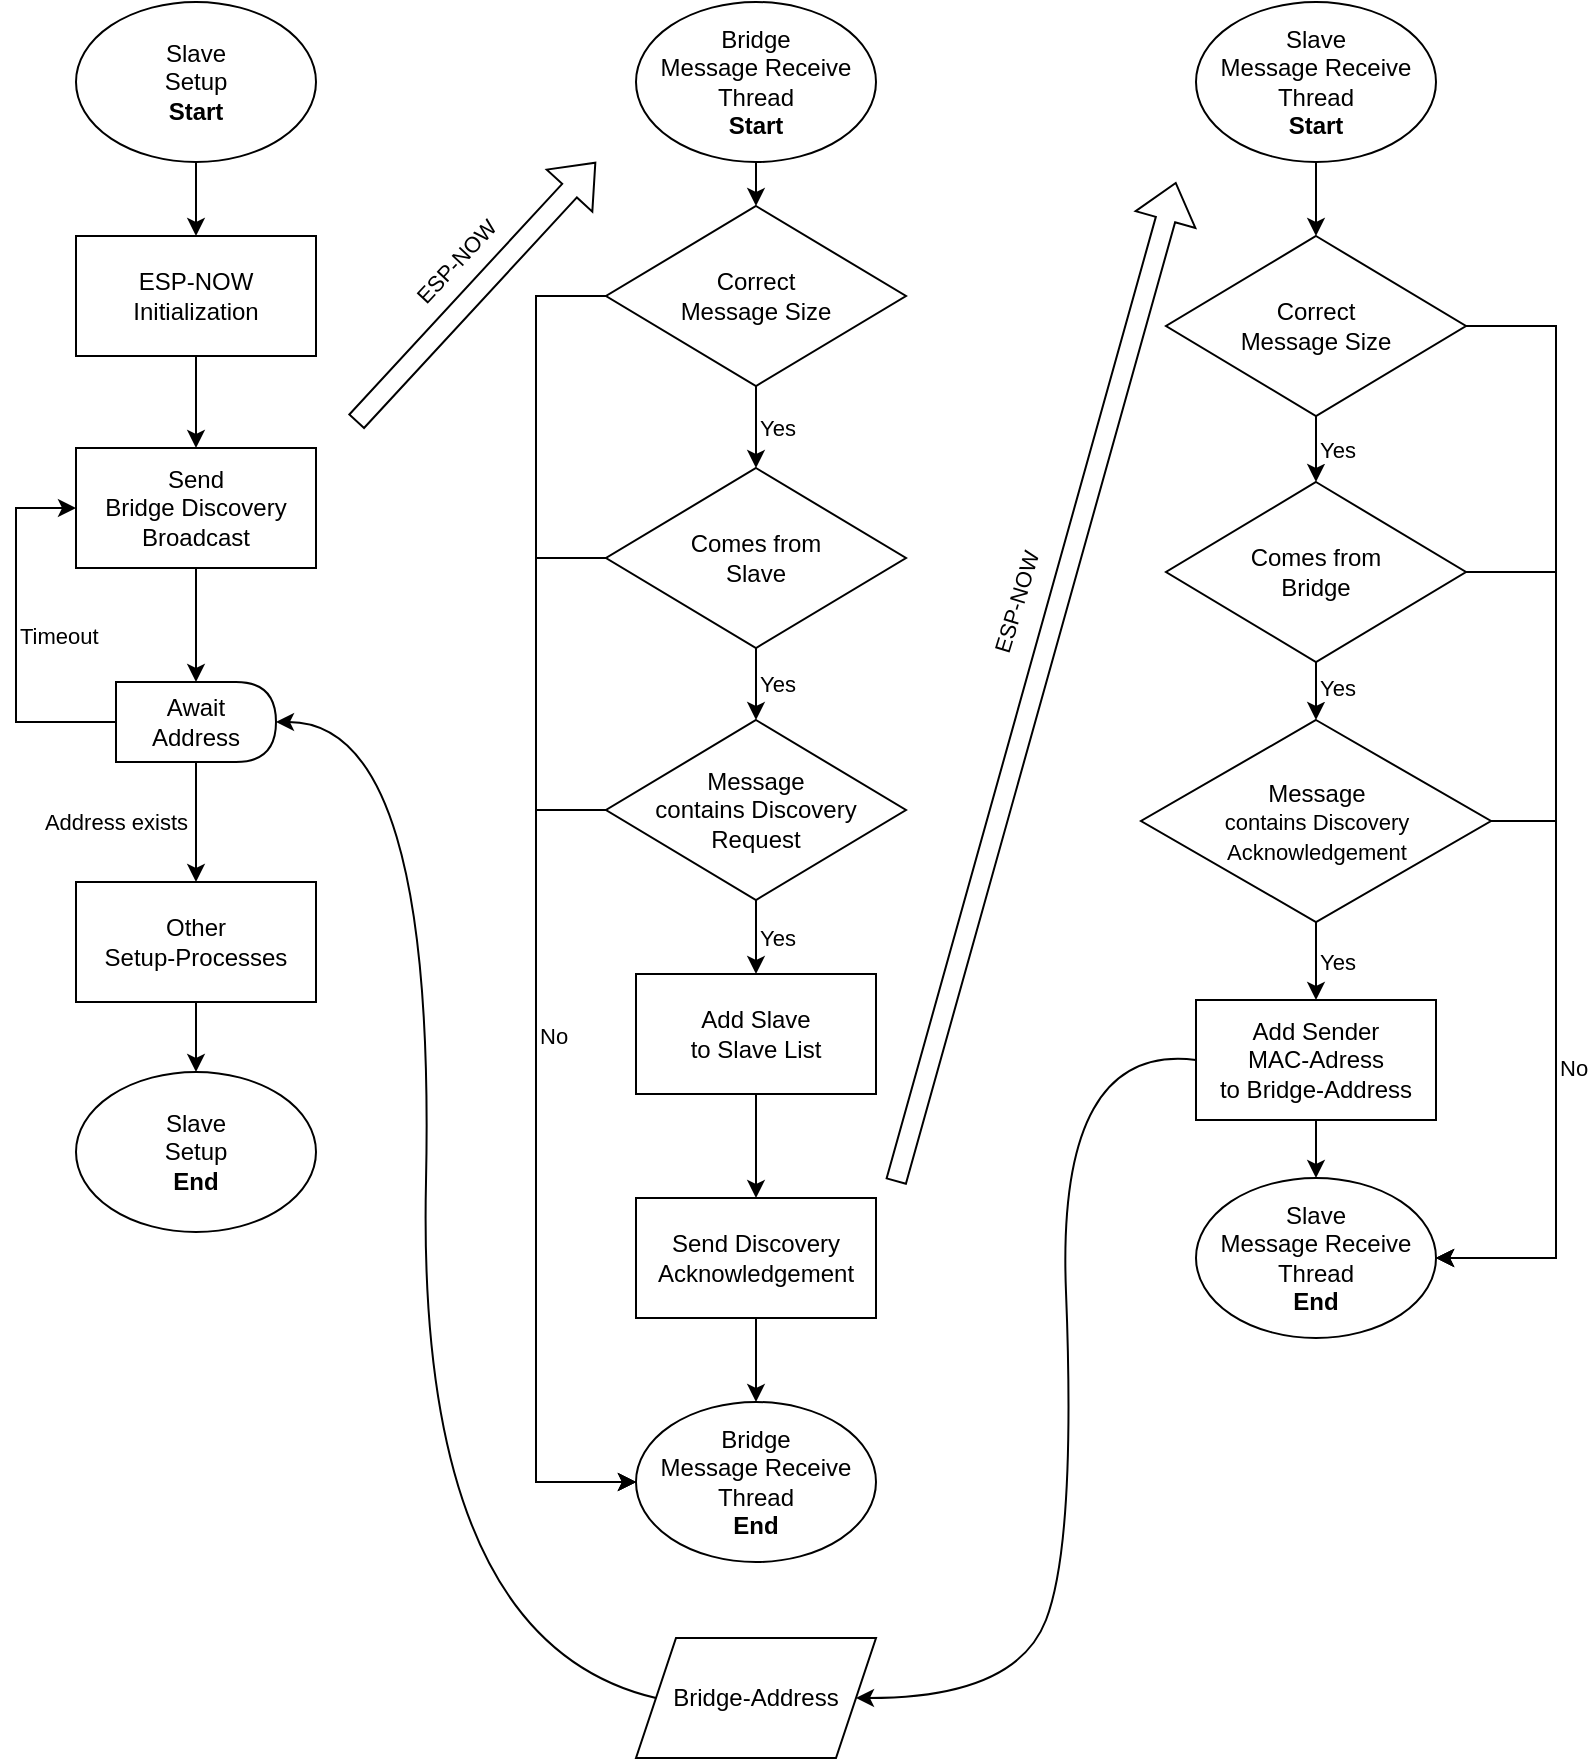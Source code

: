 <mxfile version="26.0.16">
  <diagram name="Page-1" id="QqEOlD9sZQYdNdjxo5Bj">
    <mxGraphModel dx="1176" dy="727" grid="1" gridSize="10" guides="1" tooltips="1" connect="1" arrows="1" fold="1" page="1" pageScale="1" pageWidth="1100" pageHeight="1700" math="0" shadow="0">
      <root>
        <mxCell id="0" />
        <mxCell id="1" parent="0" />
        <mxCell id="68qyPcaZbatwnOJ6E5eS-4" value="" style="edgeStyle=orthogonalEdgeStyle;rounded=0;orthogonalLoop=1;jettySize=auto;html=1;" edge="1" parent="1" source="68qyPcaZbatwnOJ6E5eS-1" target="68qyPcaZbatwnOJ6E5eS-3">
          <mxGeometry relative="1" as="geometry" />
        </mxCell>
        <mxCell id="68qyPcaZbatwnOJ6E5eS-1" value="&lt;div&gt;Slave&lt;/div&gt;&lt;div&gt;Setup&lt;/div&gt;&lt;b&gt;Start&lt;/b&gt;" style="ellipse;whiteSpace=wrap;html=1;" vertex="1" parent="1">
          <mxGeometry x="140" y="160" width="120" height="80" as="geometry" />
        </mxCell>
        <mxCell id="68qyPcaZbatwnOJ6E5eS-50" style="edgeStyle=orthogonalEdgeStyle;rounded=0;orthogonalLoop=1;jettySize=auto;html=1;exitX=0.5;exitY=1;exitDx=0;exitDy=0;entryX=0.5;entryY=0;entryDx=0;entryDy=0;" edge="1" parent="1" source="68qyPcaZbatwnOJ6E5eS-2" target="68qyPcaZbatwnOJ6E5eS-49">
          <mxGeometry relative="1" as="geometry" />
        </mxCell>
        <mxCell id="68qyPcaZbatwnOJ6E5eS-2" value="&lt;div&gt;Bridge&lt;/div&gt;&lt;div&gt;Message Receive&lt;/div&gt;&lt;div&gt;Thread&lt;/div&gt;&lt;div&gt;&lt;b&gt;Start&lt;/b&gt;&lt;/div&gt;" style="ellipse;whiteSpace=wrap;html=1;" vertex="1" parent="1">
          <mxGeometry x="420" y="160" width="120" height="80" as="geometry" />
        </mxCell>
        <mxCell id="68qyPcaZbatwnOJ6E5eS-6" value="" style="edgeStyle=orthogonalEdgeStyle;rounded=0;orthogonalLoop=1;jettySize=auto;html=1;" edge="1" parent="1" source="68qyPcaZbatwnOJ6E5eS-3" target="68qyPcaZbatwnOJ6E5eS-5">
          <mxGeometry relative="1" as="geometry" />
        </mxCell>
        <mxCell id="68qyPcaZbatwnOJ6E5eS-3" value="&lt;div&gt;ESP-NOW&lt;/div&gt;&lt;div&gt;Initialization&lt;/div&gt;" style="whiteSpace=wrap;html=1;" vertex="1" parent="1">
          <mxGeometry x="140" y="277" width="120" height="60" as="geometry" />
        </mxCell>
        <mxCell id="68qyPcaZbatwnOJ6E5eS-9" style="edgeStyle=orthogonalEdgeStyle;rounded=0;orthogonalLoop=1;jettySize=auto;html=1;exitX=0.5;exitY=1;exitDx=0;exitDy=0;entryX=0.5;entryY=0;entryDx=0;entryDy=0;" edge="1" parent="1" source="68qyPcaZbatwnOJ6E5eS-5" target="68qyPcaZbatwnOJ6E5eS-8">
          <mxGeometry relative="1" as="geometry" />
        </mxCell>
        <mxCell id="68qyPcaZbatwnOJ6E5eS-5" value="&lt;div&gt;Send&lt;/div&gt;&lt;div&gt;Bridge Discovery&lt;/div&gt;&lt;div&gt;Broadcast&lt;/div&gt;" style="whiteSpace=wrap;html=1;" vertex="1" parent="1">
          <mxGeometry x="140" y="383" width="120" height="60" as="geometry" />
        </mxCell>
        <mxCell id="68qyPcaZbatwnOJ6E5eS-7" value="" style="shape=flexArrow;endArrow=classic;html=1;rounded=0;" edge="1" parent="1">
          <mxGeometry width="50" height="50" relative="1" as="geometry">
            <mxPoint x="280" y="370" as="sourcePoint" />
            <mxPoint x="400" y="240" as="targetPoint" />
          </mxGeometry>
        </mxCell>
        <mxCell id="68qyPcaZbatwnOJ6E5eS-70" value="ESP-NOW" style="edgeLabel;html=1;align=center;verticalAlign=middle;resizable=0;points=[];rotation=-47;" vertex="1" connectable="0" parent="68qyPcaZbatwnOJ6E5eS-7">
          <mxGeometry x="0.301" y="2" relative="1" as="geometry">
            <mxPoint x="-27" y="6" as="offset" />
          </mxGeometry>
        </mxCell>
        <mxCell id="68qyPcaZbatwnOJ6E5eS-10" style="edgeStyle=orthogonalEdgeStyle;rounded=0;orthogonalLoop=1;jettySize=auto;html=1;exitX=0;exitY=0.5;exitDx=0;exitDy=0;entryX=0;entryY=0.5;entryDx=0;entryDy=0;" edge="1" parent="1" source="68qyPcaZbatwnOJ6E5eS-8" target="68qyPcaZbatwnOJ6E5eS-5">
          <mxGeometry relative="1" as="geometry">
            <Array as="points">
              <mxPoint x="110" y="520" />
              <mxPoint x="110" y="413" />
            </Array>
          </mxGeometry>
        </mxCell>
        <mxCell id="68qyPcaZbatwnOJ6E5eS-11" value="Timeout" style="edgeLabel;html=1;align=left;verticalAlign=middle;resizable=0;points=[];labelPosition=right;verticalLabelPosition=middle;" vertex="1" connectable="0" parent="68qyPcaZbatwnOJ6E5eS-10">
          <mxGeometry relative="1" as="geometry">
            <mxPoint as="offset" />
          </mxGeometry>
        </mxCell>
        <mxCell id="68qyPcaZbatwnOJ6E5eS-36" style="edgeStyle=orthogonalEdgeStyle;rounded=0;orthogonalLoop=1;jettySize=auto;html=1;exitX=0.5;exitY=1;exitDx=0;exitDy=0;entryX=0.5;entryY=0;entryDx=0;entryDy=0;" edge="1" parent="1" source="68qyPcaZbatwnOJ6E5eS-8" target="68qyPcaZbatwnOJ6E5eS-35">
          <mxGeometry relative="1" as="geometry" />
        </mxCell>
        <mxCell id="68qyPcaZbatwnOJ6E5eS-60" value="Address exists" style="edgeLabel;html=1;align=right;verticalAlign=middle;resizable=0;points=[];labelPosition=left;verticalLabelPosition=middle;" vertex="1" connectable="0" parent="68qyPcaZbatwnOJ6E5eS-36">
          <mxGeometry relative="1" as="geometry">
            <mxPoint x="-4" as="offset" />
          </mxGeometry>
        </mxCell>
        <mxCell id="68qyPcaZbatwnOJ6E5eS-8" value="&lt;div&gt;Await&lt;/div&gt;&lt;div&gt;Address&lt;/div&gt;" style="shape=delay;whiteSpace=wrap;html=1;" vertex="1" parent="1">
          <mxGeometry x="160" y="500" width="80" height="40" as="geometry" />
        </mxCell>
        <mxCell id="68qyPcaZbatwnOJ6E5eS-19" value="" style="edgeStyle=orthogonalEdgeStyle;rounded=0;orthogonalLoop=1;jettySize=auto;html=1;" edge="1" parent="1" source="68qyPcaZbatwnOJ6E5eS-16" target="68qyPcaZbatwnOJ6E5eS-18">
          <mxGeometry relative="1" as="geometry" />
        </mxCell>
        <mxCell id="68qyPcaZbatwnOJ6E5eS-16" value="&lt;div&gt;Add Slave&lt;/div&gt;&lt;div&gt;to Slave List&lt;/div&gt;" style="whiteSpace=wrap;html=1;" vertex="1" parent="1">
          <mxGeometry x="420" y="646" width="120" height="60" as="geometry" />
        </mxCell>
        <mxCell id="68qyPcaZbatwnOJ6E5eS-21" style="edgeStyle=orthogonalEdgeStyle;rounded=0;orthogonalLoop=1;jettySize=auto;html=1;exitX=0.5;exitY=1;exitDx=0;exitDy=0;" edge="1" parent="1" source="68qyPcaZbatwnOJ6E5eS-18" target="68qyPcaZbatwnOJ6E5eS-20">
          <mxGeometry relative="1" as="geometry" />
        </mxCell>
        <mxCell id="68qyPcaZbatwnOJ6E5eS-18" value="&lt;div&gt;Send Discovery Acknowledgement&lt;/div&gt;" style="whiteSpace=wrap;html=1;" vertex="1" parent="1">
          <mxGeometry x="420" y="758" width="120" height="60" as="geometry" />
        </mxCell>
        <mxCell id="68qyPcaZbatwnOJ6E5eS-20" value="&lt;div&gt;Bridge&lt;/div&gt;&lt;div&gt;Message Receive&lt;/div&gt;&lt;div&gt;Thread&lt;/div&gt;&lt;div&gt;&lt;b&gt;End&lt;/b&gt;&lt;/div&gt;" style="ellipse;whiteSpace=wrap;html=1;" vertex="1" parent="1">
          <mxGeometry x="420" y="860" width="120" height="80" as="geometry" />
        </mxCell>
        <mxCell id="68qyPcaZbatwnOJ6E5eS-29" style="edgeStyle=orthogonalEdgeStyle;rounded=0;orthogonalLoop=1;jettySize=auto;html=1;exitX=0.5;exitY=1;exitDx=0;exitDy=0;entryX=0.5;entryY=0;entryDx=0;entryDy=0;" edge="1" parent="1" source="68qyPcaZbatwnOJ6E5eS-25" target="68qyPcaZbatwnOJ6E5eS-16">
          <mxGeometry relative="1" as="geometry" />
        </mxCell>
        <mxCell id="68qyPcaZbatwnOJ6E5eS-30" value="Yes" style="edgeLabel;html=1;align=left;verticalAlign=middle;resizable=0;points=[];labelPosition=right;verticalLabelPosition=middle;" vertex="1" connectable="0" parent="68qyPcaZbatwnOJ6E5eS-29">
          <mxGeometry relative="1" as="geometry">
            <mxPoint as="offset" />
          </mxGeometry>
        </mxCell>
        <mxCell id="68qyPcaZbatwnOJ6E5eS-33" style="edgeStyle=orthogonalEdgeStyle;rounded=0;orthogonalLoop=1;jettySize=auto;html=1;exitX=0;exitY=0.5;exitDx=0;exitDy=0;entryX=0;entryY=0.5;entryDx=0;entryDy=0;" edge="1" parent="1" source="68qyPcaZbatwnOJ6E5eS-25" target="68qyPcaZbatwnOJ6E5eS-20">
          <mxGeometry relative="1" as="geometry">
            <Array as="points">
              <mxPoint x="370" y="564" />
              <mxPoint x="370" y="900" />
            </Array>
          </mxGeometry>
        </mxCell>
        <mxCell id="68qyPcaZbatwnOJ6E5eS-25" value="&lt;div&gt;Message&lt;/div&gt;&lt;div&gt;contains Discovery&lt;/div&gt;&lt;div&gt;Request&lt;/div&gt;" style="rhombus;whiteSpace=wrap;html=1;" vertex="1" parent="1">
          <mxGeometry x="405" y="519" width="150" height="90" as="geometry" />
        </mxCell>
        <mxCell id="68qyPcaZbatwnOJ6E5eS-28" style="edgeStyle=orthogonalEdgeStyle;rounded=0;orthogonalLoop=1;jettySize=auto;html=1;exitX=0.5;exitY=1;exitDx=0;exitDy=0;entryX=0.5;entryY=0;entryDx=0;entryDy=0;" edge="1" parent="1" source="68qyPcaZbatwnOJ6E5eS-26" target="68qyPcaZbatwnOJ6E5eS-25">
          <mxGeometry relative="1" as="geometry" />
        </mxCell>
        <mxCell id="68qyPcaZbatwnOJ6E5eS-31" value="Yes" style="edgeLabel;html=1;align=left;verticalAlign=middle;resizable=0;points=[];labelPosition=right;verticalLabelPosition=middle;" vertex="1" connectable="0" parent="68qyPcaZbatwnOJ6E5eS-28">
          <mxGeometry relative="1" as="geometry">
            <mxPoint as="offset" />
          </mxGeometry>
        </mxCell>
        <mxCell id="68qyPcaZbatwnOJ6E5eS-32" style="edgeStyle=orthogonalEdgeStyle;rounded=0;orthogonalLoop=1;jettySize=auto;html=1;exitX=0;exitY=0.5;exitDx=0;exitDy=0;entryX=0;entryY=0.5;entryDx=0;entryDy=0;" edge="1" parent="1" source="68qyPcaZbatwnOJ6E5eS-26" target="68qyPcaZbatwnOJ6E5eS-20">
          <mxGeometry relative="1" as="geometry">
            <Array as="points">
              <mxPoint x="370" y="438" />
              <mxPoint x="370" y="900" />
            </Array>
          </mxGeometry>
        </mxCell>
        <mxCell id="68qyPcaZbatwnOJ6E5eS-34" value="No" style="edgeLabel;html=1;align=left;verticalAlign=middle;resizable=0;points=[];labelPosition=right;verticalLabelPosition=middle;" vertex="1" connectable="0" parent="68qyPcaZbatwnOJ6E5eS-32">
          <mxGeometry relative="1" as="geometry">
            <mxPoint as="offset" />
          </mxGeometry>
        </mxCell>
        <mxCell id="68qyPcaZbatwnOJ6E5eS-26" value="&lt;div&gt;Comes from&lt;/div&gt;&lt;div&gt;Slave&lt;/div&gt;" style="rhombus;whiteSpace=wrap;html=1;" vertex="1" parent="1">
          <mxGeometry x="405" y="393" width="150" height="90" as="geometry" />
        </mxCell>
        <mxCell id="68qyPcaZbatwnOJ6E5eS-38" style="edgeStyle=orthogonalEdgeStyle;rounded=0;orthogonalLoop=1;jettySize=auto;html=1;exitX=0.5;exitY=1;exitDx=0;exitDy=0;" edge="1" parent="1" source="68qyPcaZbatwnOJ6E5eS-35" target="68qyPcaZbatwnOJ6E5eS-37">
          <mxGeometry relative="1" as="geometry" />
        </mxCell>
        <mxCell id="68qyPcaZbatwnOJ6E5eS-35" value="&lt;div&gt;Other&lt;/div&gt;&lt;div&gt;Setup-Processes&lt;/div&gt;" style="whiteSpace=wrap;html=1;" vertex="1" parent="1">
          <mxGeometry x="140" y="600" width="120" height="60" as="geometry" />
        </mxCell>
        <mxCell id="68qyPcaZbatwnOJ6E5eS-37" value="&lt;div&gt;Slave&lt;/div&gt;&lt;div&gt;Setup&lt;/div&gt;&lt;b&gt;End&lt;/b&gt;" style="ellipse;whiteSpace=wrap;html=1;" vertex="1" parent="1">
          <mxGeometry x="140" y="695" width="120" height="80" as="geometry" />
        </mxCell>
        <mxCell id="68qyPcaZbatwnOJ6E5eS-46" style="edgeStyle=orthogonalEdgeStyle;rounded=0;orthogonalLoop=1;jettySize=auto;html=1;exitX=0.5;exitY=1;exitDx=0;exitDy=0;entryX=0.5;entryY=0;entryDx=0;entryDy=0;" edge="1" parent="1" source="68qyPcaZbatwnOJ6E5eS-39" target="68qyPcaZbatwnOJ6E5eS-45">
          <mxGeometry relative="1" as="geometry" />
        </mxCell>
        <mxCell id="68qyPcaZbatwnOJ6E5eS-39" value="&lt;div&gt;Slave&lt;/div&gt;&lt;div&gt;Message Receive&lt;/div&gt;&lt;div&gt;Thread&lt;/div&gt;&lt;div&gt;&lt;b&gt;Start&lt;/b&gt;&lt;/div&gt;" style="ellipse;whiteSpace=wrap;html=1;" vertex="1" parent="1">
          <mxGeometry x="700" y="160" width="120" height="80" as="geometry" />
        </mxCell>
        <mxCell id="68qyPcaZbatwnOJ6E5eS-40" value="" style="shape=flexArrow;endArrow=classic;html=1;rounded=0;" edge="1" parent="1">
          <mxGeometry width="50" height="50" relative="1" as="geometry">
            <mxPoint x="550" y="750" as="sourcePoint" />
            <mxPoint x="690" y="250" as="targetPoint" />
          </mxGeometry>
        </mxCell>
        <mxCell id="68qyPcaZbatwnOJ6E5eS-72" value="ESP-NOW" style="edgeLabel;html=1;align=center;verticalAlign=middle;resizable=0;points=[];rotation=-73;" vertex="1" connectable="0" parent="68qyPcaZbatwnOJ6E5eS-40">
          <mxGeometry x="0.143" y="1" relative="1" as="geometry">
            <mxPoint x="-19" y="-4" as="offset" />
          </mxGeometry>
        </mxCell>
        <mxCell id="68qyPcaZbatwnOJ6E5eS-48" value="" style="edgeStyle=orthogonalEdgeStyle;rounded=0;orthogonalLoop=1;jettySize=auto;html=1;" edge="1" parent="1" source="68qyPcaZbatwnOJ6E5eS-45" target="68qyPcaZbatwnOJ6E5eS-47">
          <mxGeometry relative="1" as="geometry" />
        </mxCell>
        <mxCell id="68qyPcaZbatwnOJ6E5eS-74" value="Yes" style="edgeLabel;html=1;align=left;verticalAlign=middle;resizable=0;points=[];labelPosition=right;verticalLabelPosition=middle;" vertex="1" connectable="0" parent="68qyPcaZbatwnOJ6E5eS-48">
          <mxGeometry relative="1" as="geometry">
            <mxPoint as="offset" />
          </mxGeometry>
        </mxCell>
        <mxCell id="68qyPcaZbatwnOJ6E5eS-65" style="edgeStyle=orthogonalEdgeStyle;rounded=0;orthogonalLoop=1;jettySize=auto;html=1;exitX=1;exitY=0.5;exitDx=0;exitDy=0;entryX=1;entryY=0.5;entryDx=0;entryDy=0;" edge="1" parent="1" source="68qyPcaZbatwnOJ6E5eS-45" target="68qyPcaZbatwnOJ6E5eS-57">
          <mxGeometry relative="1" as="geometry">
            <Array as="points">
              <mxPoint x="880" y="322" />
              <mxPoint x="880" y="788" />
            </Array>
          </mxGeometry>
        </mxCell>
        <mxCell id="68qyPcaZbatwnOJ6E5eS-45" value="&lt;div&gt;Correct&lt;/div&gt;&lt;div&gt;Message Size&lt;/div&gt;" style="rhombus;whiteSpace=wrap;html=1;" vertex="1" parent="1">
          <mxGeometry x="685" y="277" width="150" height="90" as="geometry" />
        </mxCell>
        <mxCell id="68qyPcaZbatwnOJ6E5eS-55" style="edgeStyle=orthogonalEdgeStyle;rounded=0;orthogonalLoop=1;jettySize=auto;html=1;exitX=0.5;exitY=1;exitDx=0;exitDy=0;" edge="1" parent="1" source="68qyPcaZbatwnOJ6E5eS-47" target="68qyPcaZbatwnOJ6E5eS-53">
          <mxGeometry relative="1" as="geometry" />
        </mxCell>
        <mxCell id="68qyPcaZbatwnOJ6E5eS-75" value="Yes" style="edgeLabel;html=1;align=left;verticalAlign=middle;resizable=0;points=[];labelPosition=right;verticalLabelPosition=middle;" vertex="1" connectable="0" parent="68qyPcaZbatwnOJ6E5eS-55">
          <mxGeometry relative="1" as="geometry">
            <mxPoint y="-2" as="offset" />
          </mxGeometry>
        </mxCell>
        <mxCell id="68qyPcaZbatwnOJ6E5eS-66" style="edgeStyle=orthogonalEdgeStyle;rounded=0;orthogonalLoop=1;jettySize=auto;html=1;exitX=1;exitY=0.5;exitDx=0;exitDy=0;entryX=1;entryY=0.5;entryDx=0;entryDy=0;" edge="1" parent="1" source="68qyPcaZbatwnOJ6E5eS-47" target="68qyPcaZbatwnOJ6E5eS-57">
          <mxGeometry relative="1" as="geometry">
            <Array as="points">
              <mxPoint x="880" y="445" />
              <mxPoint x="880" y="788" />
            </Array>
          </mxGeometry>
        </mxCell>
        <mxCell id="68qyPcaZbatwnOJ6E5eS-47" value="&lt;div&gt;Comes from&lt;/div&gt;&lt;div&gt;Bridge&lt;/div&gt;" style="rhombus;whiteSpace=wrap;html=1;" vertex="1" parent="1">
          <mxGeometry x="685" y="400" width="150" height="90" as="geometry" />
        </mxCell>
        <mxCell id="68qyPcaZbatwnOJ6E5eS-51" style="edgeStyle=orthogonalEdgeStyle;rounded=0;orthogonalLoop=1;jettySize=auto;html=1;exitX=0.5;exitY=1;exitDx=0;exitDy=0;entryX=0.5;entryY=0;entryDx=0;entryDy=0;" edge="1" parent="1" source="68qyPcaZbatwnOJ6E5eS-49" target="68qyPcaZbatwnOJ6E5eS-26">
          <mxGeometry relative="1" as="geometry" />
        </mxCell>
        <mxCell id="68qyPcaZbatwnOJ6E5eS-73" value="Yes" style="edgeLabel;html=1;align=left;verticalAlign=middle;resizable=0;points=[];labelPosition=right;verticalLabelPosition=middle;" vertex="1" connectable="0" parent="68qyPcaZbatwnOJ6E5eS-51">
          <mxGeometry relative="1" as="geometry">
            <mxPoint as="offset" />
          </mxGeometry>
        </mxCell>
        <mxCell id="68qyPcaZbatwnOJ6E5eS-52" style="edgeStyle=orthogonalEdgeStyle;rounded=0;orthogonalLoop=1;jettySize=auto;html=1;exitX=0;exitY=0.5;exitDx=0;exitDy=0;entryX=0;entryY=0.5;entryDx=0;entryDy=0;" edge="1" parent="1" source="68qyPcaZbatwnOJ6E5eS-49" target="68qyPcaZbatwnOJ6E5eS-20">
          <mxGeometry relative="1" as="geometry">
            <Array as="points">
              <mxPoint x="370" y="307" />
              <mxPoint x="370" y="900" />
            </Array>
          </mxGeometry>
        </mxCell>
        <mxCell id="68qyPcaZbatwnOJ6E5eS-49" value="&lt;div&gt;Correct&lt;/div&gt;&lt;div&gt;Message Size&lt;/div&gt;" style="rhombus;whiteSpace=wrap;html=1;" vertex="1" parent="1">
          <mxGeometry x="405" y="262" width="150" height="90" as="geometry" />
        </mxCell>
        <mxCell id="68qyPcaZbatwnOJ6E5eS-56" style="edgeStyle=orthogonalEdgeStyle;rounded=0;orthogonalLoop=1;jettySize=auto;html=1;exitX=0.5;exitY=1;exitDx=0;exitDy=0;entryX=0.5;entryY=0;entryDx=0;entryDy=0;" edge="1" parent="1" source="68qyPcaZbatwnOJ6E5eS-53" target="68qyPcaZbatwnOJ6E5eS-54">
          <mxGeometry relative="1" as="geometry" />
        </mxCell>
        <mxCell id="68qyPcaZbatwnOJ6E5eS-76" value="Yes" style="edgeLabel;html=1;align=left;verticalAlign=middle;resizable=0;points=[];labelPosition=right;verticalLabelPosition=middle;" vertex="1" connectable="0" parent="68qyPcaZbatwnOJ6E5eS-56">
          <mxGeometry relative="1" as="geometry">
            <mxPoint as="offset" />
          </mxGeometry>
        </mxCell>
        <mxCell id="68qyPcaZbatwnOJ6E5eS-68" style="edgeStyle=orthogonalEdgeStyle;rounded=0;orthogonalLoop=1;jettySize=auto;html=1;exitX=1;exitY=0.5;exitDx=0;exitDy=0;entryX=1;entryY=0.5;entryDx=0;entryDy=0;" edge="1" parent="1" source="68qyPcaZbatwnOJ6E5eS-53" target="68qyPcaZbatwnOJ6E5eS-57">
          <mxGeometry relative="1" as="geometry">
            <Array as="points">
              <mxPoint x="880" y="570" />
              <mxPoint x="880" y="788" />
            </Array>
          </mxGeometry>
        </mxCell>
        <mxCell id="68qyPcaZbatwnOJ6E5eS-69" value="No" style="edgeLabel;html=1;align=left;verticalAlign=middle;resizable=0;points=[];labelPosition=right;verticalLabelPosition=middle;" vertex="1" connectable="0" parent="68qyPcaZbatwnOJ6E5eS-68">
          <mxGeometry relative="1" as="geometry">
            <mxPoint as="offset" />
          </mxGeometry>
        </mxCell>
        <mxCell id="68qyPcaZbatwnOJ6E5eS-53" value="&lt;div&gt;Message&lt;/div&gt;&lt;div&gt;&lt;font style=&quot;font-size: 11px;&quot;&gt;contains Discovery&lt;/font&gt;&lt;/div&gt;&lt;div&gt;&lt;font style=&quot;font-size: 11px;&quot;&gt;Acknowledgement&lt;/font&gt;&lt;/div&gt;" style="rhombus;whiteSpace=wrap;html=1;" vertex="1" parent="1">
          <mxGeometry x="672.5" y="519" width="175" height="101" as="geometry" />
        </mxCell>
        <mxCell id="68qyPcaZbatwnOJ6E5eS-58" style="edgeStyle=orthogonalEdgeStyle;rounded=0;orthogonalLoop=1;jettySize=auto;html=1;exitX=0.5;exitY=1;exitDx=0;exitDy=0;entryX=0.5;entryY=0;entryDx=0;entryDy=0;" edge="1" parent="1" source="68qyPcaZbatwnOJ6E5eS-54" target="68qyPcaZbatwnOJ6E5eS-57">
          <mxGeometry relative="1" as="geometry" />
        </mxCell>
        <mxCell id="68qyPcaZbatwnOJ6E5eS-54" value="&lt;div&gt;Add Sender&lt;/div&gt;&lt;div&gt;MAC-Adress&lt;/div&gt;&lt;div&gt;to Bridge-Address&lt;/div&gt;" style="whiteSpace=wrap;html=1;" vertex="1" parent="1">
          <mxGeometry x="700" y="659" width="120" height="60" as="geometry" />
        </mxCell>
        <mxCell id="68qyPcaZbatwnOJ6E5eS-57" value="&lt;div&gt;Slave&lt;/div&gt;&lt;div&gt;Message Receive&lt;/div&gt;&lt;div&gt;Thread&lt;/div&gt;&lt;div&gt;&lt;b&gt;End&lt;/b&gt;&lt;/div&gt;" style="ellipse;whiteSpace=wrap;html=1;" vertex="1" parent="1">
          <mxGeometry x="700" y="748" width="120" height="80" as="geometry" />
        </mxCell>
        <mxCell id="68qyPcaZbatwnOJ6E5eS-61" value="Bridge-Address" style="shape=parallelogram;perimeter=parallelogramPerimeter;whiteSpace=wrap;html=1;fixedSize=1;" vertex="1" parent="1">
          <mxGeometry x="420" y="978" width="120" height="60" as="geometry" />
        </mxCell>
        <mxCell id="68qyPcaZbatwnOJ6E5eS-63" value="" style="curved=1;endArrow=classic;html=1;rounded=0;entryX=1;entryY=0.5;entryDx=0;entryDy=0;exitX=0;exitY=0.5;exitDx=0;exitDy=0;" edge="1" parent="1" source="68qyPcaZbatwnOJ6E5eS-54" target="68qyPcaZbatwnOJ6E5eS-61">
          <mxGeometry width="50" height="50" relative="1" as="geometry">
            <mxPoint x="660" y="950" as="sourcePoint" />
            <mxPoint x="710" y="900" as="targetPoint" />
            <Array as="points">
              <mxPoint x="630" y="680" />
              <mxPoint x="640" y="930" />
              <mxPoint x="610" y="1008" />
            </Array>
          </mxGeometry>
        </mxCell>
        <mxCell id="68qyPcaZbatwnOJ6E5eS-64" value="" style="curved=1;endArrow=classic;html=1;rounded=0;entryX=1;entryY=0.5;entryDx=0;entryDy=0;exitX=0;exitY=0.5;exitDx=0;exitDy=0;" edge="1" parent="1" source="68qyPcaZbatwnOJ6E5eS-61" target="68qyPcaZbatwnOJ6E5eS-8">
          <mxGeometry width="50" height="50" relative="1" as="geometry">
            <mxPoint x="280" y="930" as="sourcePoint" />
            <mxPoint x="330" y="880" as="targetPoint" />
            <Array as="points">
              <mxPoint x="310" y="980" />
              <mxPoint x="320" y="520" />
            </Array>
          </mxGeometry>
        </mxCell>
      </root>
    </mxGraphModel>
  </diagram>
</mxfile>
